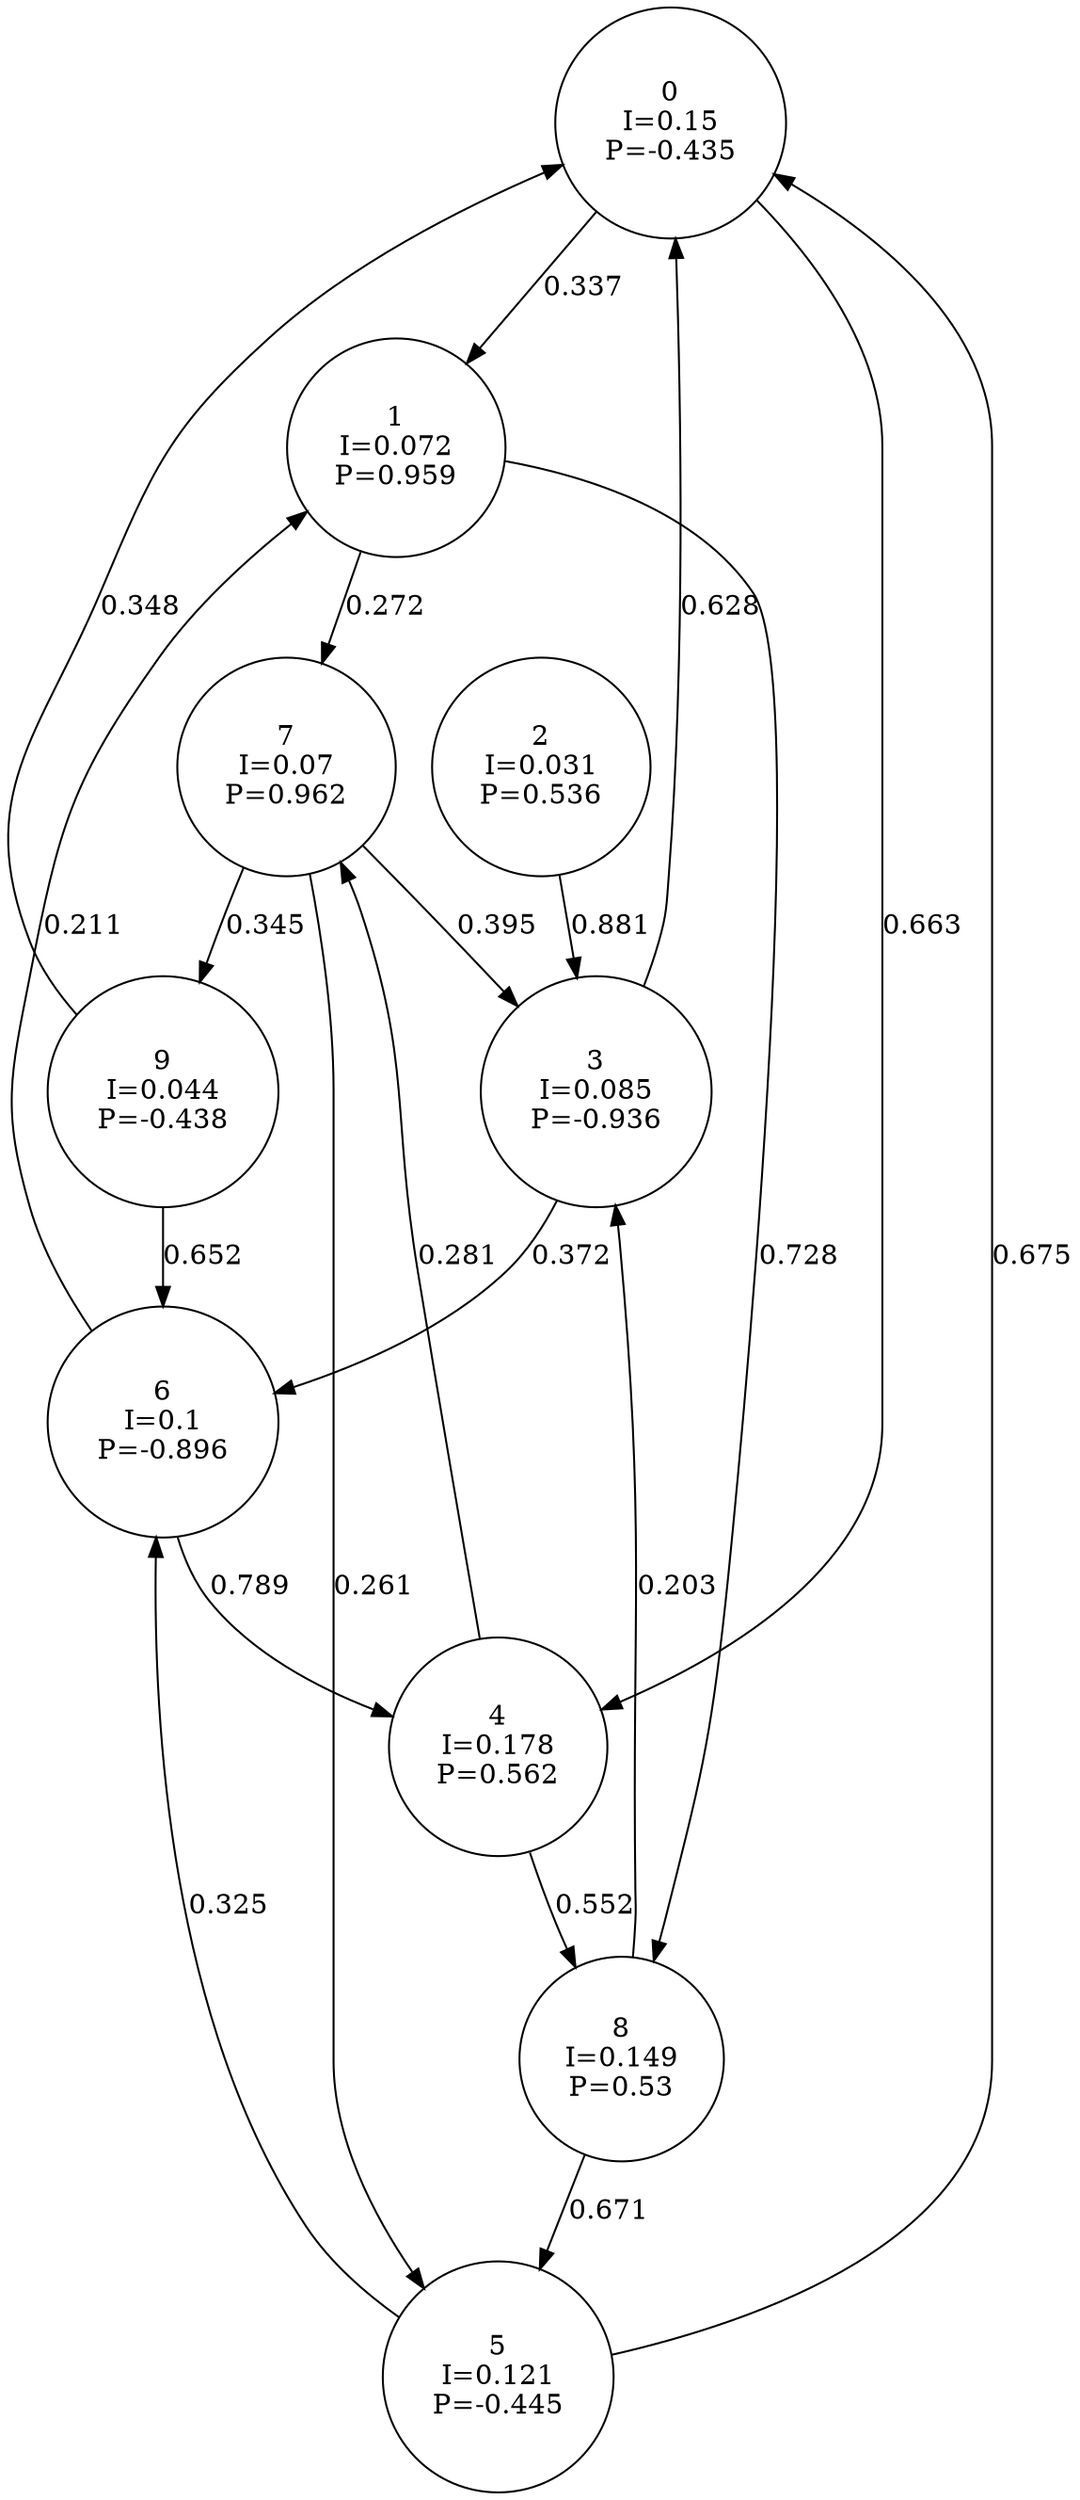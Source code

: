 digraph a {
0 [shape=circle, label="0\nI=0.15\nP=-0.435"];
	0 -> 1 [label="0.337"];
	0 -> 4 [label="0.663"];
1 [shape=circle, label="1\nI=0.072\nP=0.959"];
	1 -> 7 [label="0.272"];
	1 -> 8 [label="0.728"];
2 [shape=circle, label="2\nI=0.031\nP=0.536"];
	2 -> 3 [label="0.881"];
3 [shape=circle, label="3\nI=0.085\nP=-0.936"];
	3 -> 0 [label="0.628"];
	3 -> 6 [label="0.372"];
4 [shape=circle, label="4\nI=0.178\nP=0.562"];
	4 -> 7 [label="0.281"];
	4 -> 8 [label="0.552"];
5 [shape=circle, label="5\nI=0.121\nP=-0.445"];
	5 -> 0 [label="0.675"];
	5 -> 6 [label="0.325"];
6 [shape=circle, label="6\nI=0.1\nP=-0.896"];
	6 -> 1 [label="0.211"];
	6 -> 4 [label="0.789"];
7 [shape=circle, label="7\nI=0.07\nP=0.962"];
	7 -> 3 [label="0.395"];
	7 -> 5 [label="0.261"];
	7 -> 9 [label="0.345"];
8 [shape=circle, label="8\nI=0.149\nP=0.53"];
	8 -> 3 [label="0.203"];
	8 -> 5 [label="0.671"];
9 [shape=circle, label="9\nI=0.044\nP=-0.438"];
	9 -> 0 [label="0.348"];
	9 -> 6 [label="0.652"];
}